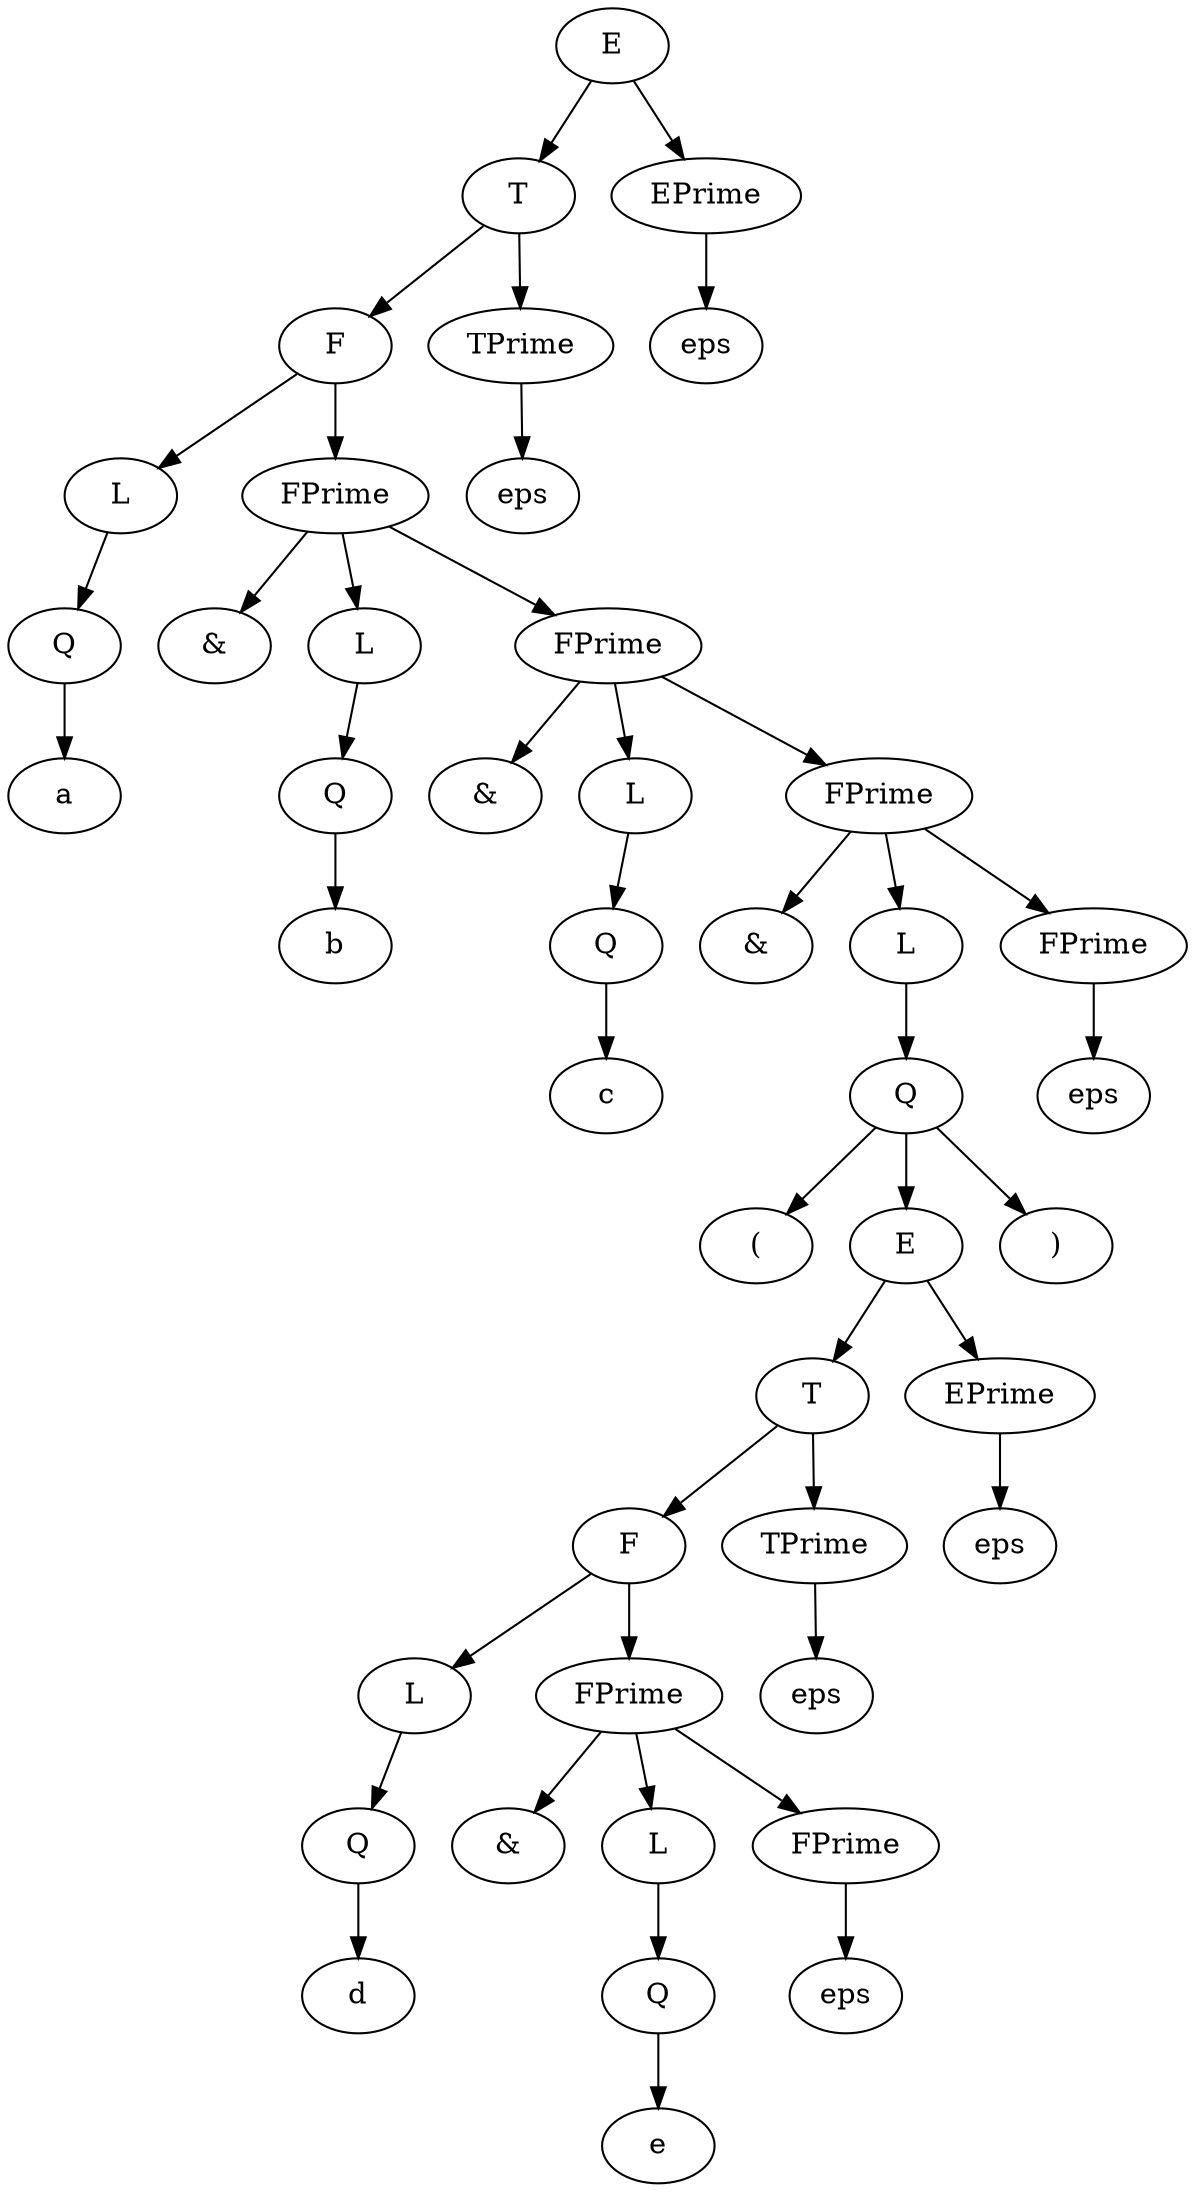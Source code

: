 digraph {
n53 [label="E"];
n53 -> n50;
n50 [label="T"];
n50 -> n47;
n47 [label="F"];
n47 -> n3;
n3 [label="L"];
n3 -> n1;
n1 [label="Q"];
n1 -> n2;
n2 [label="a"];
n47 -> n45;
n45 [label="FPrime"];
n45 -> n46;
n46 [label="&"];
n45 -> n8;
n8 [label="L"];
n8 -> n6;
n6 [label="Q"];
n6 -> n7;
n7 [label="b"];
n45 -> n43;
n43 [label="FPrime"];
n43 -> n44;
n44 [label="&"];
n43 -> n13;
n13 [label="L"];
n13 -> n11;
n11 [label="Q"];
n11 -> n12;
n12 [label="c"];
n43 -> n41;
n41 [label="FPrime"];
n41 -> n42;
n42 [label="&"];
n41 -> n38;
n38 [label="L"];
n38 -> n35;
n35 [label="Q"];
n35 -> n36;
n36 [label="("];
n35 -> n34;
n34 [label="E"];
n34 -> n31;
n31 [label="T"];
n31 -> n28;
n28 [label="F"];
n28 -> n18;
n18 [label="L"];
n18 -> n16;
n16 [label="Q"];
n16 -> n17;
n17 [label="d"];
n28 -> n26;
n26 [label="FPrime"];
n26 -> n27;
n27 [label="&"];
n26 -> n23;
n23 [label="L"];
n23 -> n21;
n21 [label="Q"];
n21 -> n22;
n22 [label="e"];
n26 -> n24;
n24 [label="FPrime"];
n24 -> n25;
n25 [label="eps"];
n31 -> n29;
n29 [label="TPrime"];
n29 -> n30;
n30 [label="eps"];
n34 -> n32;
n32 [label="EPrime"];
n32 -> n33;
n33 [label="eps"];
n35 -> n37;
n37 [label=")"];
n41 -> n39;
n39 [label="FPrime"];
n39 -> n40;
n40 [label="eps"];
n50 -> n48;
n48 [label="TPrime"];
n48 -> n49;
n49 [label="eps"];
n53 -> n51;
n51 [label="EPrime"];
n51 -> n52;
n52 [label="eps"];

 }
